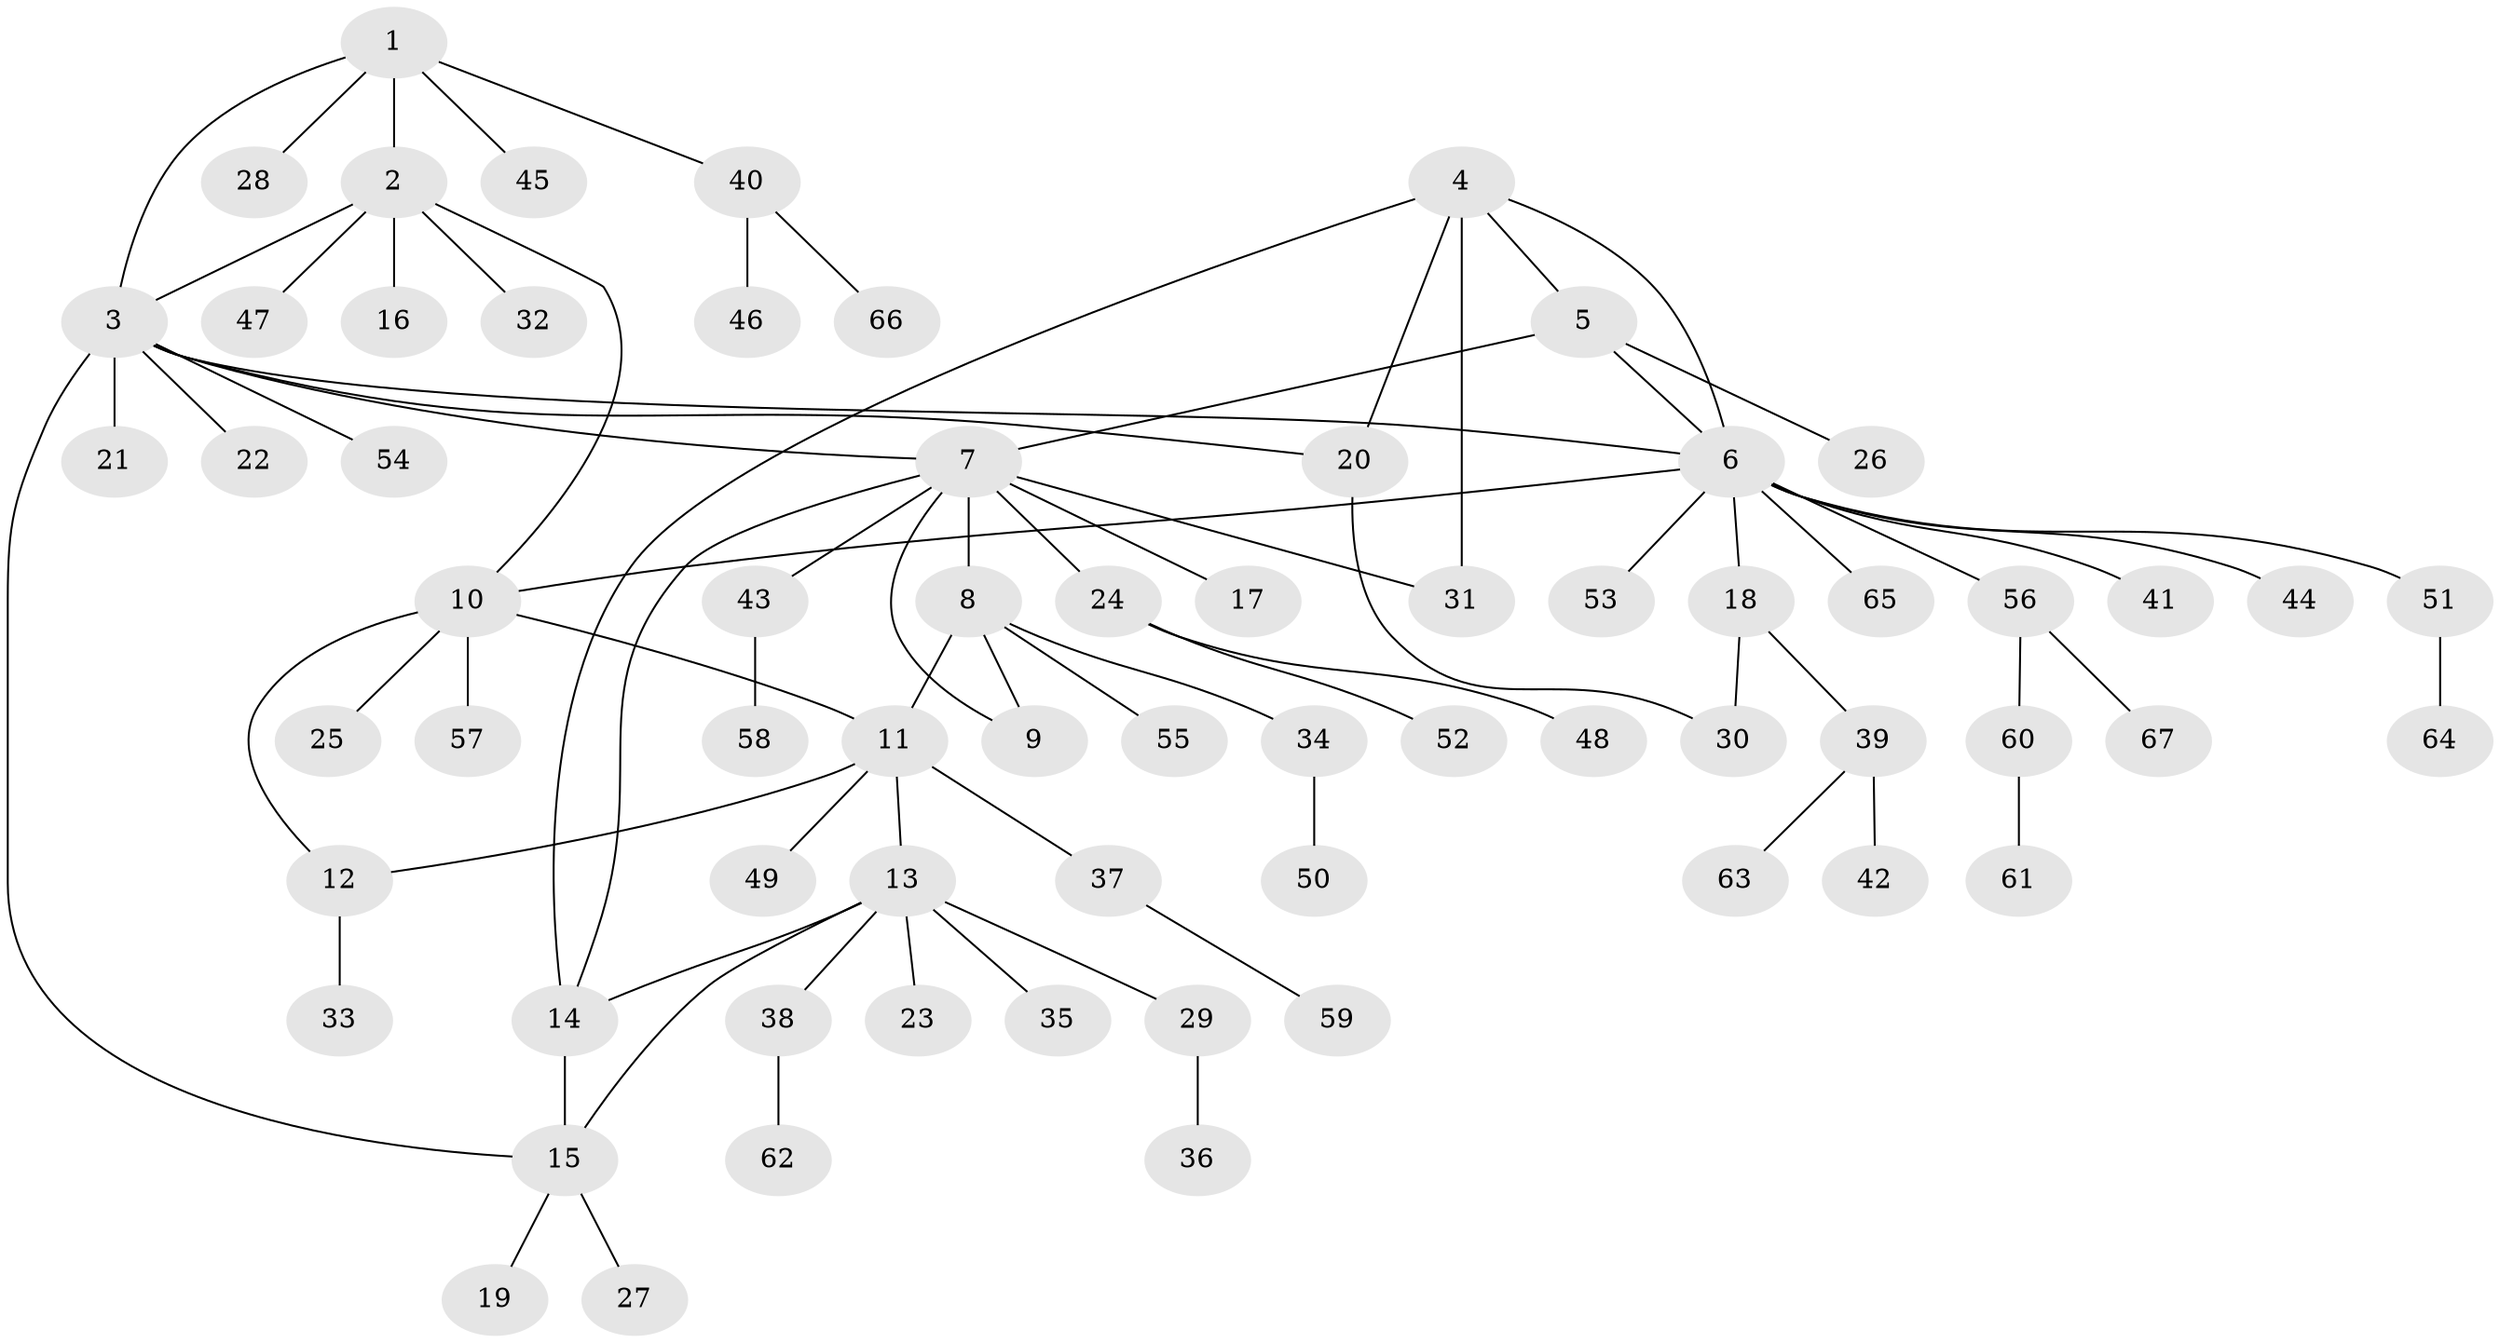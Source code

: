 // coarse degree distribution, {11: 0.020833333333333332, 4: 0.10416666666666667, 6: 0.041666666666666664, 3: 0.020833333333333332, 12: 0.020833333333333332, 10: 0.020833333333333332, 2: 0.10416666666666667, 5: 0.020833333333333332, 7: 0.020833333333333332, 1: 0.625}
// Generated by graph-tools (version 1.1) at 2025/52/02/27/25 19:52:14]
// undirected, 67 vertices, 80 edges
graph export_dot {
graph [start="1"]
  node [color=gray90,style=filled];
  1;
  2;
  3;
  4;
  5;
  6;
  7;
  8;
  9;
  10;
  11;
  12;
  13;
  14;
  15;
  16;
  17;
  18;
  19;
  20;
  21;
  22;
  23;
  24;
  25;
  26;
  27;
  28;
  29;
  30;
  31;
  32;
  33;
  34;
  35;
  36;
  37;
  38;
  39;
  40;
  41;
  42;
  43;
  44;
  45;
  46;
  47;
  48;
  49;
  50;
  51;
  52;
  53;
  54;
  55;
  56;
  57;
  58;
  59;
  60;
  61;
  62;
  63;
  64;
  65;
  66;
  67;
  1 -- 2;
  1 -- 3;
  1 -- 28;
  1 -- 40;
  1 -- 45;
  2 -- 3;
  2 -- 10;
  2 -- 16;
  2 -- 32;
  2 -- 47;
  3 -- 6;
  3 -- 7;
  3 -- 15;
  3 -- 20;
  3 -- 21;
  3 -- 22;
  3 -- 54;
  4 -- 5;
  4 -- 6;
  4 -- 14;
  4 -- 20;
  4 -- 31;
  5 -- 6;
  5 -- 7;
  5 -- 26;
  6 -- 10;
  6 -- 18;
  6 -- 41;
  6 -- 44;
  6 -- 51;
  6 -- 53;
  6 -- 56;
  6 -- 65;
  7 -- 8;
  7 -- 9;
  7 -- 14;
  7 -- 17;
  7 -- 24;
  7 -- 31;
  7 -- 43;
  8 -- 9;
  8 -- 11;
  8 -- 34;
  8 -- 55;
  10 -- 11;
  10 -- 12;
  10 -- 25;
  10 -- 57;
  11 -- 12;
  11 -- 13;
  11 -- 37;
  11 -- 49;
  12 -- 33;
  13 -- 14;
  13 -- 15;
  13 -- 23;
  13 -- 29;
  13 -- 35;
  13 -- 38;
  14 -- 15;
  15 -- 19;
  15 -- 27;
  18 -- 30;
  18 -- 39;
  20 -- 30;
  24 -- 48;
  24 -- 52;
  29 -- 36;
  34 -- 50;
  37 -- 59;
  38 -- 62;
  39 -- 42;
  39 -- 63;
  40 -- 46;
  40 -- 66;
  43 -- 58;
  51 -- 64;
  56 -- 60;
  56 -- 67;
  60 -- 61;
}

